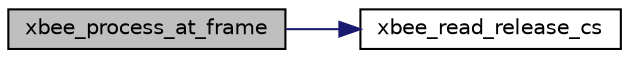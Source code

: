 digraph "xbee_process_at_frame"
{
  edge [fontname="Helvetica",fontsize="10",labelfontname="Helvetica",labelfontsize="10"];
  node [fontname="Helvetica",fontsize="10",shape=record];
  rankdir="LR";
  Node1 [label="xbee_process_at_frame",height=0.2,width=0.4,color="black", fillcolor="grey75", style="filled", fontcolor="black"];
  Node1 -> Node2 [color="midnightblue",fontsize="10",style="solid",fontname="Helvetica"];
  Node2 [label="xbee_read_release_cs",height=0.2,width=0.4,color="black", fillcolor="white", style="filled",URL="$group___x_b_e_e.html#ga13d35e4fc0efbce1a806d18067be08f9",tooltip="Reading data from SPI with releasing CS in the end. "];
}
